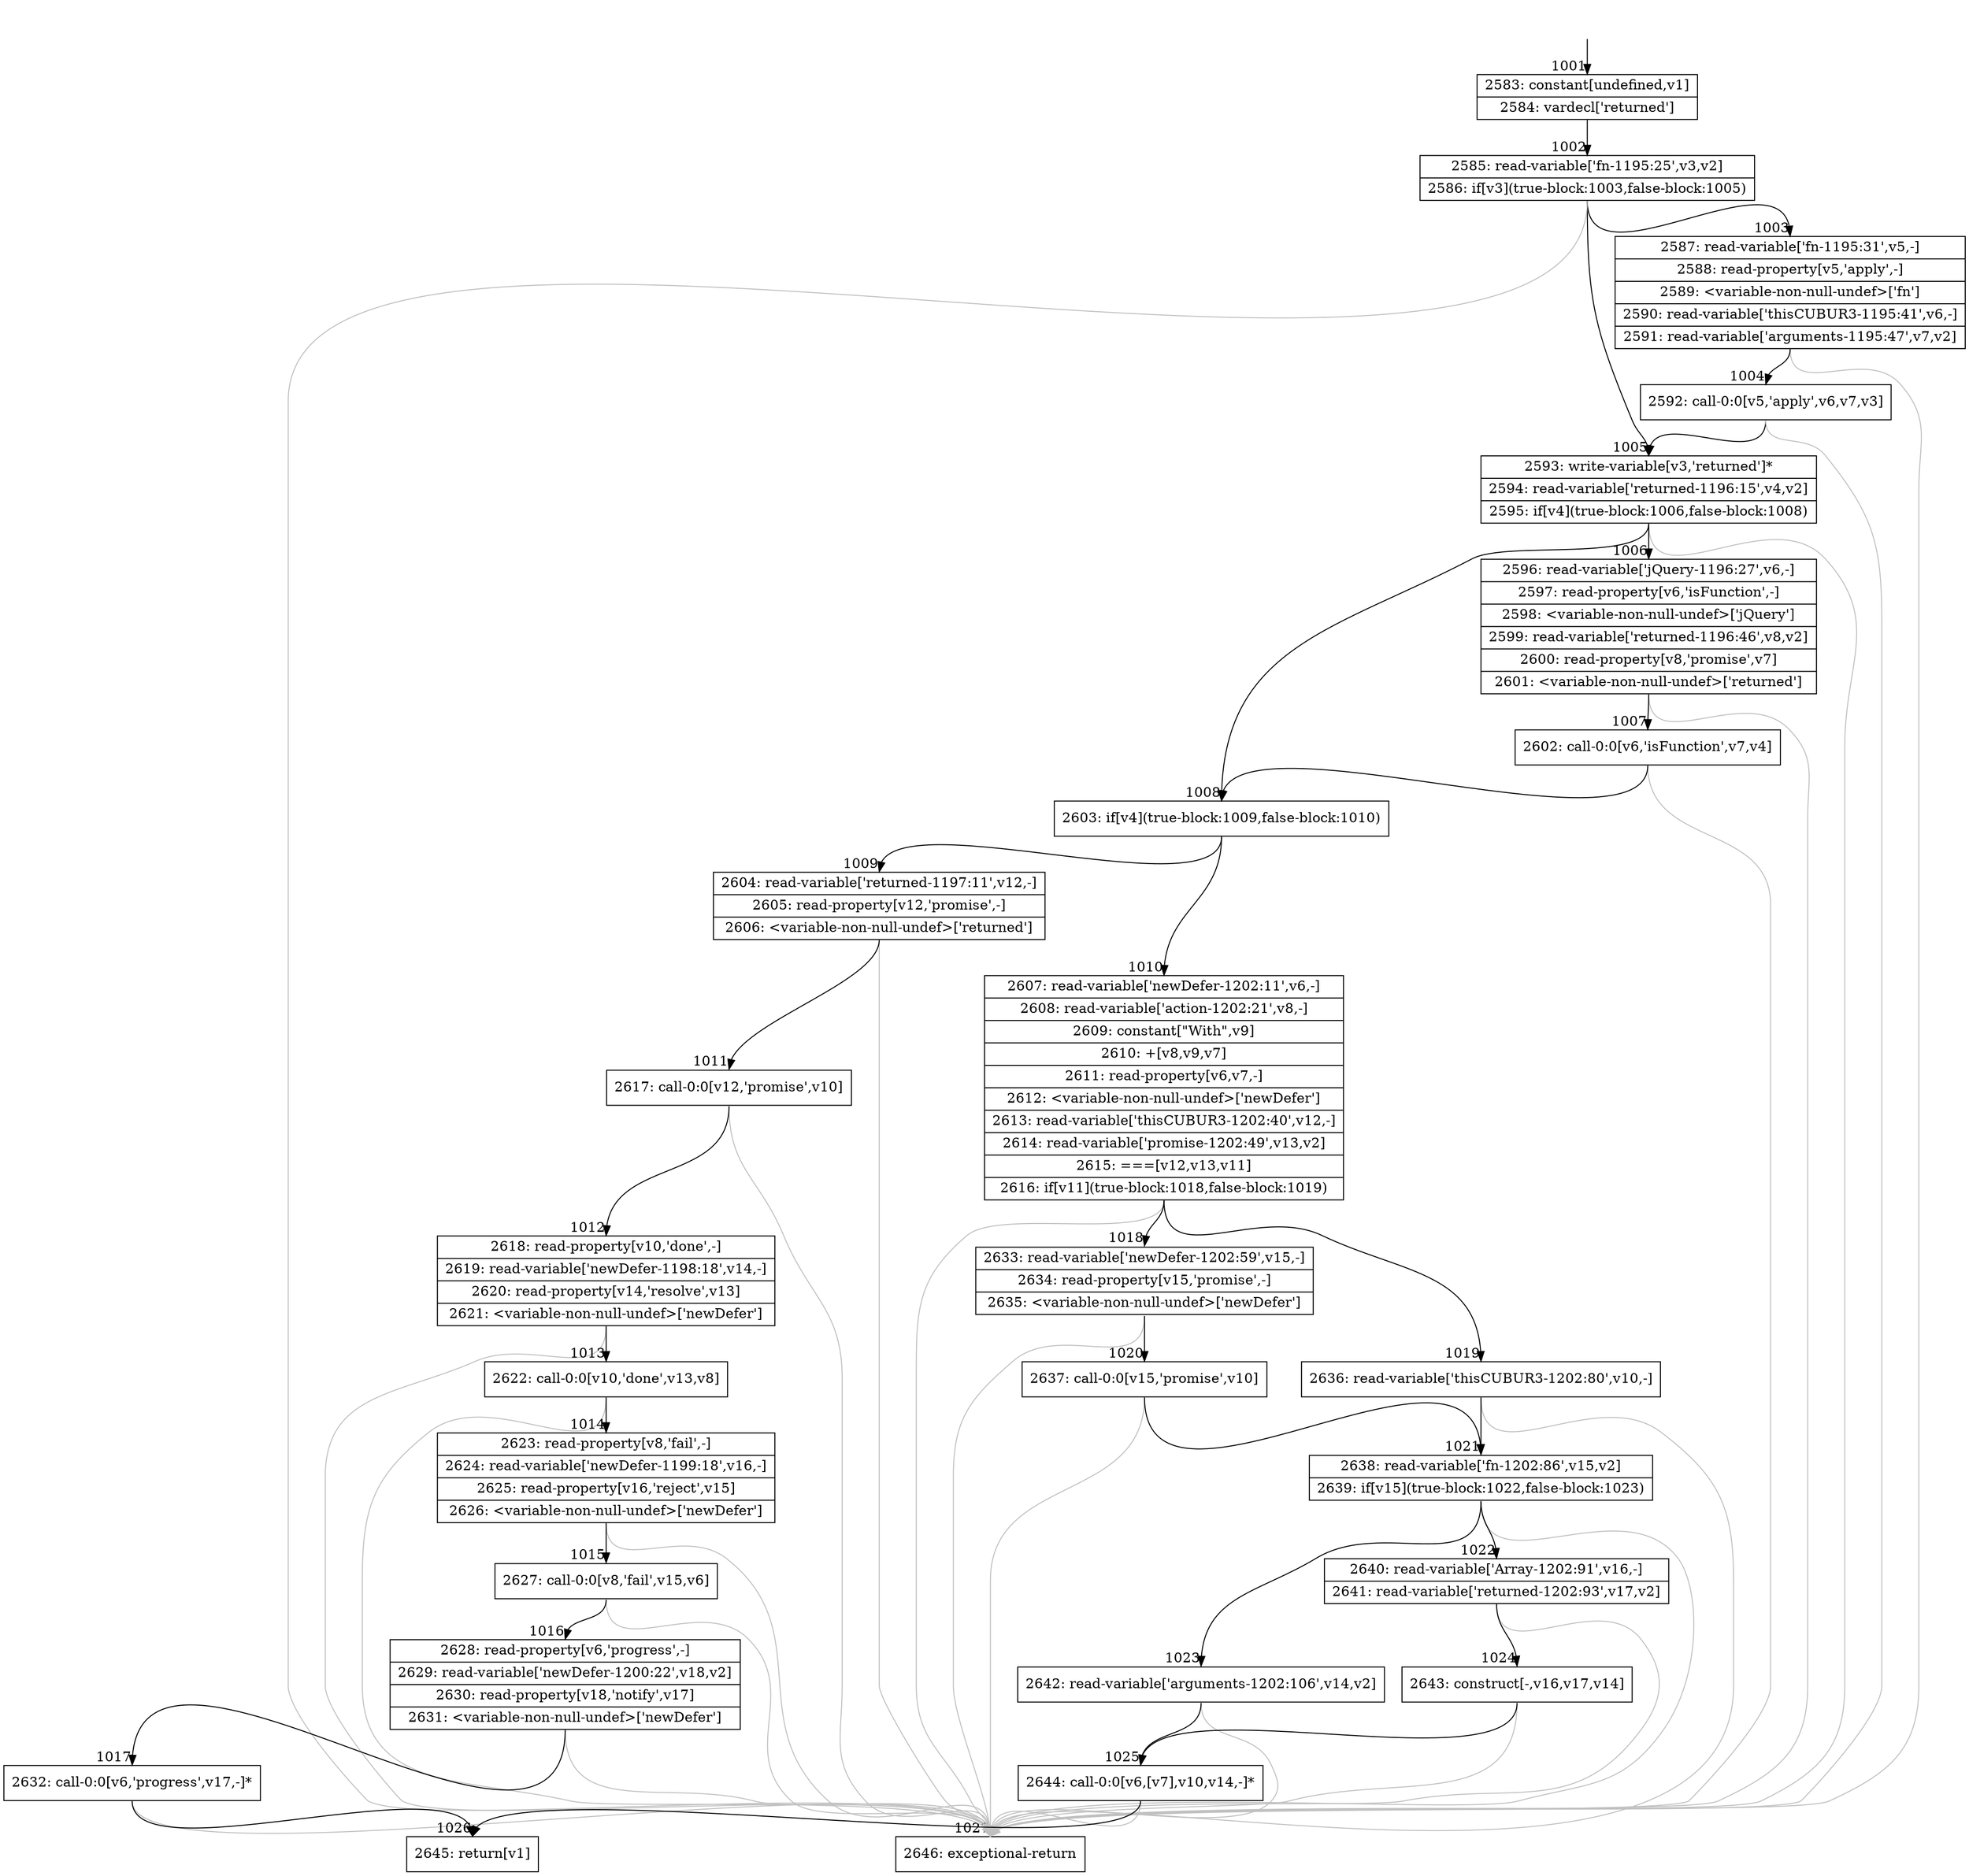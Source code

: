 digraph {
rankdir="TD"
BB_entry81[shape=none,label=""];
BB_entry81 -> BB1001 [tailport=s, headport=n, headlabel="    1001"]
BB1001 [shape=record label="{2583: constant[undefined,v1]|2584: vardecl['returned']}" ] 
BB1001 -> BB1002 [tailport=s, headport=n, headlabel="      1002"]
BB1002 [shape=record label="{2585: read-variable['fn-1195:25',v3,v2]|2586: if[v3](true-block:1003,false-block:1005)}" ] 
BB1002 -> BB1005 [tailport=s, headport=n, headlabel="      1005"]
BB1002 -> BB1003 [tailport=s, headport=n, headlabel="      1003"]
BB1002 -> BB1027 [tailport=s, headport=n, color=gray, headlabel="      1027"]
BB1003 [shape=record label="{2587: read-variable['fn-1195:31',v5,-]|2588: read-property[v5,'apply',-]|2589: \<variable-non-null-undef\>['fn']|2590: read-variable['thisCUBUR3-1195:41',v6,-]|2591: read-variable['arguments-1195:47',v7,v2]}" ] 
BB1003 -> BB1004 [tailport=s, headport=n, headlabel="      1004"]
BB1003 -> BB1027 [tailport=s, headport=n, color=gray]
BB1004 [shape=record label="{2592: call-0:0[v5,'apply',v6,v7,v3]}" ] 
BB1004 -> BB1005 [tailport=s, headport=n]
BB1004 -> BB1027 [tailport=s, headport=n, color=gray]
BB1005 [shape=record label="{2593: write-variable[v3,'returned']*|2594: read-variable['returned-1196:15',v4,v2]|2595: if[v4](true-block:1006,false-block:1008)}" ] 
BB1005 -> BB1008 [tailport=s, headport=n, headlabel="      1008"]
BB1005 -> BB1006 [tailport=s, headport=n, headlabel="      1006"]
BB1005 -> BB1027 [tailport=s, headport=n, color=gray]
BB1006 [shape=record label="{2596: read-variable['jQuery-1196:27',v6,-]|2597: read-property[v6,'isFunction',-]|2598: \<variable-non-null-undef\>['jQuery']|2599: read-variable['returned-1196:46',v8,v2]|2600: read-property[v8,'promise',v7]|2601: \<variable-non-null-undef\>['returned']}" ] 
BB1006 -> BB1007 [tailport=s, headport=n, headlabel="      1007"]
BB1006 -> BB1027 [tailport=s, headport=n, color=gray]
BB1007 [shape=record label="{2602: call-0:0[v6,'isFunction',v7,v4]}" ] 
BB1007 -> BB1008 [tailport=s, headport=n]
BB1007 -> BB1027 [tailport=s, headport=n, color=gray]
BB1008 [shape=record label="{2603: if[v4](true-block:1009,false-block:1010)}" ] 
BB1008 -> BB1009 [tailport=s, headport=n, headlabel="      1009"]
BB1008 -> BB1010 [tailport=s, headport=n, headlabel="      1010"]
BB1009 [shape=record label="{2604: read-variable['returned-1197:11',v12,-]|2605: read-property[v12,'promise',-]|2606: \<variable-non-null-undef\>['returned']}" ] 
BB1009 -> BB1011 [tailport=s, headport=n, headlabel="      1011"]
BB1009 -> BB1027 [tailport=s, headport=n, color=gray]
BB1010 [shape=record label="{2607: read-variable['newDefer-1202:11',v6,-]|2608: read-variable['action-1202:21',v8,-]|2609: constant[\"With\",v9]|2610: +[v8,v9,v7]|2611: read-property[v6,v7,-]|2612: \<variable-non-null-undef\>['newDefer']|2613: read-variable['thisCUBUR3-1202:40',v12,-]|2614: read-variable['promise-1202:49',v13,v2]|2615: ===[v12,v13,v11]|2616: if[v11](true-block:1018,false-block:1019)}" ] 
BB1010 -> BB1018 [tailport=s, headport=n, headlabel="      1018"]
BB1010 -> BB1019 [tailport=s, headport=n, headlabel="      1019"]
BB1010 -> BB1027 [tailport=s, headport=n, color=gray]
BB1011 [shape=record label="{2617: call-0:0[v12,'promise',v10]}" ] 
BB1011 -> BB1012 [tailport=s, headport=n, headlabel="      1012"]
BB1011 -> BB1027 [tailport=s, headport=n, color=gray]
BB1012 [shape=record label="{2618: read-property[v10,'done',-]|2619: read-variable['newDefer-1198:18',v14,-]|2620: read-property[v14,'resolve',v13]|2621: \<variable-non-null-undef\>['newDefer']}" ] 
BB1012 -> BB1013 [tailport=s, headport=n, headlabel="      1013"]
BB1012 -> BB1027 [tailport=s, headport=n, color=gray]
BB1013 [shape=record label="{2622: call-0:0[v10,'done',v13,v8]}" ] 
BB1013 -> BB1014 [tailport=s, headport=n, headlabel="      1014"]
BB1013 -> BB1027 [tailport=s, headport=n, color=gray]
BB1014 [shape=record label="{2623: read-property[v8,'fail',-]|2624: read-variable['newDefer-1199:18',v16,-]|2625: read-property[v16,'reject',v15]|2626: \<variable-non-null-undef\>['newDefer']}" ] 
BB1014 -> BB1015 [tailport=s, headport=n, headlabel="      1015"]
BB1014 -> BB1027 [tailport=s, headport=n, color=gray]
BB1015 [shape=record label="{2627: call-0:0[v8,'fail',v15,v6]}" ] 
BB1015 -> BB1016 [tailport=s, headport=n, headlabel="      1016"]
BB1015 -> BB1027 [tailport=s, headport=n, color=gray]
BB1016 [shape=record label="{2628: read-property[v6,'progress',-]|2629: read-variable['newDefer-1200:22',v18,v2]|2630: read-property[v18,'notify',v17]|2631: \<variable-non-null-undef\>['newDefer']}" ] 
BB1016 -> BB1017 [tailport=s, headport=n, headlabel="      1017"]
BB1016 -> BB1027 [tailport=s, headport=n, color=gray]
BB1017 [shape=record label="{2632: call-0:0[v6,'progress',v17,-]*}" ] 
BB1017 -> BB1026 [tailport=s, headport=n, headlabel="      1026"]
BB1017 -> BB1027 [tailport=s, headport=n, color=gray]
BB1018 [shape=record label="{2633: read-variable['newDefer-1202:59',v15,-]|2634: read-property[v15,'promise',-]|2635: \<variable-non-null-undef\>['newDefer']}" ] 
BB1018 -> BB1020 [tailport=s, headport=n, headlabel="      1020"]
BB1018 -> BB1027 [tailport=s, headport=n, color=gray]
BB1019 [shape=record label="{2636: read-variable['thisCUBUR3-1202:80',v10,-]}" ] 
BB1019 -> BB1021 [tailport=s, headport=n, headlabel="      1021"]
BB1019 -> BB1027 [tailport=s, headport=n, color=gray]
BB1020 [shape=record label="{2637: call-0:0[v15,'promise',v10]}" ] 
BB1020 -> BB1021 [tailport=s, headport=n]
BB1020 -> BB1027 [tailport=s, headport=n, color=gray]
BB1021 [shape=record label="{2638: read-variable['fn-1202:86',v15,v2]|2639: if[v15](true-block:1022,false-block:1023)}" ] 
BB1021 -> BB1022 [tailport=s, headport=n, headlabel="      1022"]
BB1021 -> BB1023 [tailport=s, headport=n, headlabel="      1023"]
BB1021 -> BB1027 [tailport=s, headport=n, color=gray]
BB1022 [shape=record label="{2640: read-variable['Array-1202:91',v16,-]|2641: read-variable['returned-1202:93',v17,v2]}" ] 
BB1022 -> BB1024 [tailport=s, headport=n, headlabel="      1024"]
BB1022 -> BB1027 [tailport=s, headport=n, color=gray]
BB1023 [shape=record label="{2642: read-variable['arguments-1202:106',v14,v2]}" ] 
BB1023 -> BB1025 [tailport=s, headport=n, headlabel="      1025"]
BB1023 -> BB1027 [tailport=s, headport=n, color=gray]
BB1024 [shape=record label="{2643: construct[-,v16,v17,v14]}" ] 
BB1024 -> BB1025 [tailport=s, headport=n]
BB1024 -> BB1027 [tailport=s, headport=n, color=gray]
BB1025 [shape=record label="{2644: call-0:0[v6,[v7],v10,v14,-]*}" ] 
BB1025 -> BB1026 [tailport=s, headport=n]
BB1025 -> BB1027 [tailport=s, headport=n, color=gray]
BB1026 [shape=record label="{2645: return[v1]}" ] 
BB1027 [shape=record label="{2646: exceptional-return}" ] 
}

